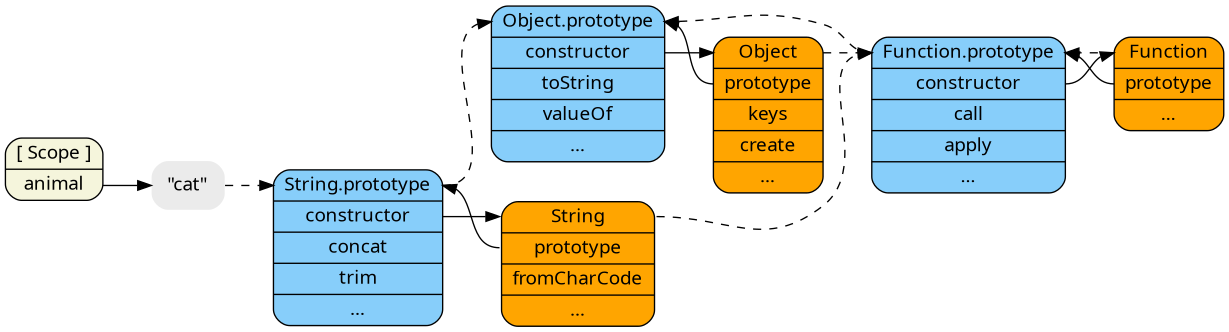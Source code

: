 digraph finite_state_machine {
	size="8.2,5"
	rankdir = "LR"
	node [fontname=Sans]

  /* Execution Contexts */
  node [shape=Mrecord, fillcolor=beige, style=filled];
  top [label="<__proto__>[ Scope ]|<animal>animal"]

  /* Normal Objects */
  node [shape = Mrecord, fillcolor=lightskyblue, style=filled];
  StringProto [label = "<__proto__>String.prototype|<constructor>constructor|<concat>concat|<trim>trim|…"];
  FunctionProto [label = "<__proto__>Function.prototype|<constructor>constructor|<call>call|<apply>apply|…"];
  ObjectProto [label = "<__proto__>Object.prototype|<constructor>constructor|<toString>toString|<valueOf>valueOf|…"];

  /* Function Objects */
  node [shape = Mrecord, fillcolor=orange, style=filled];
  String [label = "<__proto__>String|<prototype>prototype|<fromCharCode>fromCharCode|…"];
  Function [label = "<__proto__>Function|<prototype>prototype|…"];
  Object [label = "<__proto__>Object|<prototype>prototype|<keys>keys|<create>create|…"];


  /* Literals */
  node [shape = plaintext, fillcolor=gray92, style="filled,rounded"];
  cat [label="\"cat\""]

  /* References */
  top:animal -> cat;
  StringProto:constructor -> String:__proto__;
  FunctionProto:constructor -> Function:__proto__;
  ObjectProto:constructor -> Object:__proto__;
  String:prototype -> StringProto:__proto__;
  Function:prototype -> FunctionProto:__proto__;
  Object:prototype -> ObjectProto:__proto__;

  /* Inheritance Chains */
  edge [style=dashed]
  cat -> StringProto:__proto__;
  String:__proto__ -> FunctionProto:__proto__;
  Object:__proto__ -> FunctionProto:__proto__;
  Function:__proto__ -> FunctionProto:__proto__;
  FunctionProto:__proto__ -> ObjectProto:__proto__;
  StringProto:__proto__ -> ObjectProto:__proto__;
  
  

 
}
